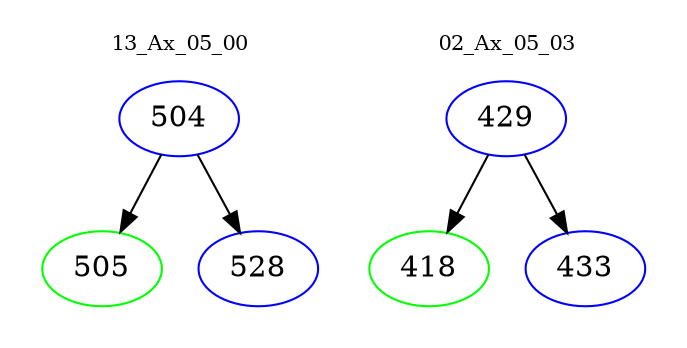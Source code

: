 digraph{
subgraph cluster_0 {
color = white
label = "13_Ax_05_00";
fontsize=10;
T0_504 [label="504", color="blue"]
T0_504 -> T0_505 [color="black"]
T0_505 [label="505", color="green"]
T0_504 -> T0_528 [color="black"]
T0_528 [label="528", color="blue"]
}
subgraph cluster_1 {
color = white
label = "02_Ax_05_03";
fontsize=10;
T1_429 [label="429", color="blue"]
T1_429 -> T1_418 [color="black"]
T1_418 [label="418", color="green"]
T1_429 -> T1_433 [color="black"]
T1_433 [label="433", color="blue"]
}
}
